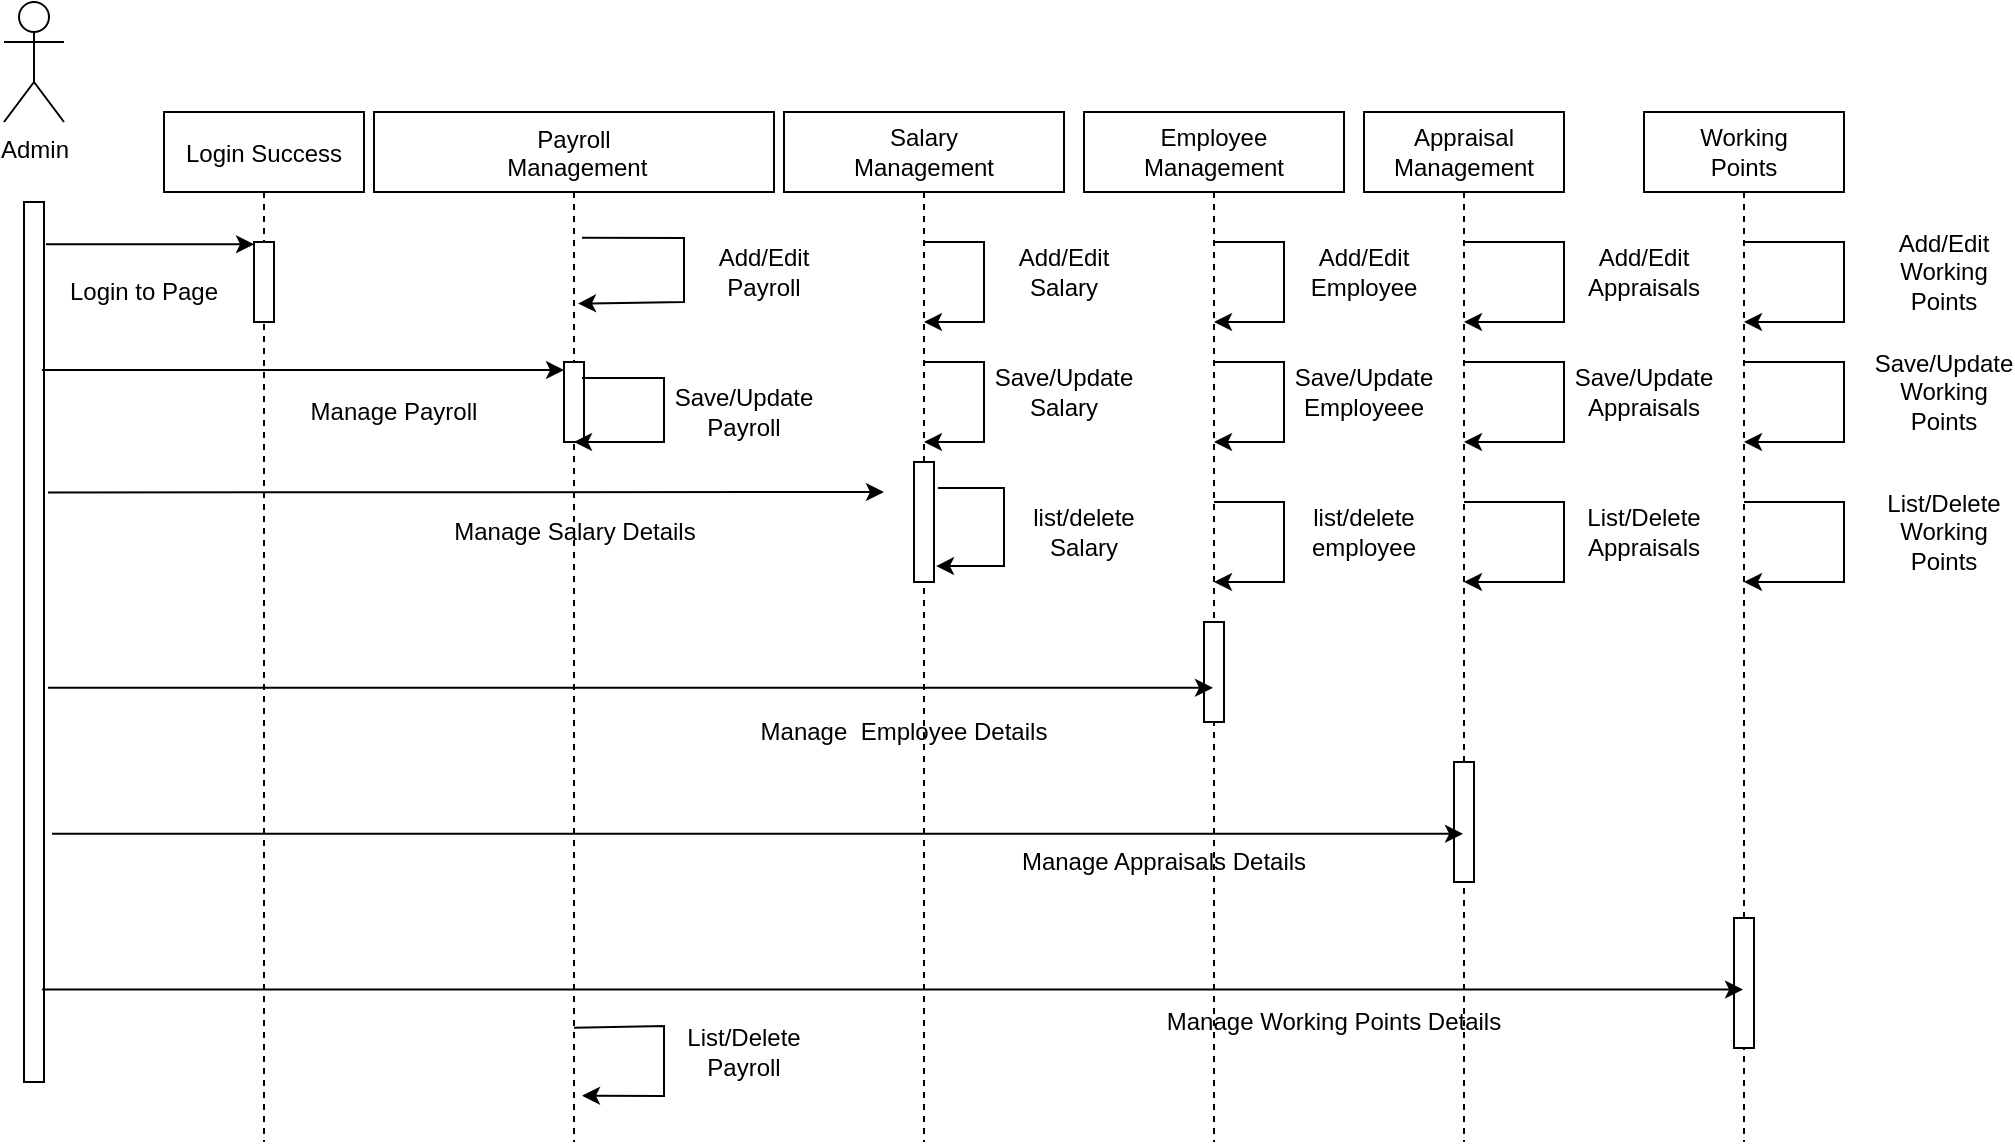 <mxfile version="16.5.1" type="device"><diagram id="kgpKYQtTHZ0yAKxKKP6v" name="Page-1"><mxGraphModel dx="1112" dy="545" grid="1" gridSize="10" guides="1" tooltips="1" connect="1" arrows="1" fold="1" page="1" pageScale="1" pageWidth="850" pageHeight="1100" math="0" shadow="0"><root><mxCell id="0"/><mxCell id="1" parent="0"/><mxCell id="3nuBFxr9cyL0pnOWT2aG-1" value="Login Success" style="shape=umlLifeline;perimeter=lifelinePerimeter;container=1;collapsible=0;recursiveResize=0;rounded=0;shadow=0;strokeWidth=1;" parent="1" vertex="1"><mxGeometry x="120" y="115" width="100" height="515" as="geometry"/></mxCell><mxCell id="3nuBFxr9cyL0pnOWT2aG-4" value="" style="points=[];perimeter=orthogonalPerimeter;rounded=0;shadow=0;strokeWidth=1;" parent="3nuBFxr9cyL0pnOWT2aG-1" vertex="1"><mxGeometry x="45" y="65" width="10" height="40" as="geometry"/></mxCell><mxCell id="3nuBFxr9cyL0pnOWT2aG-5" value="Payroll&#10; Management" style="shape=umlLifeline;perimeter=lifelinePerimeter;container=1;collapsible=0;recursiveResize=0;rounded=0;shadow=0;strokeWidth=1;" parent="1" vertex="1"><mxGeometry x="225" y="115" width="200" height="515" as="geometry"/></mxCell><mxCell id="3nuBFxr9cyL0pnOWT2aG-6" value="" style="points=[];perimeter=orthogonalPerimeter;rounded=0;shadow=0;strokeWidth=1;" parent="3nuBFxr9cyL0pnOWT2aG-5" vertex="1"><mxGeometry x="95" y="125" width="10" height="40" as="geometry"/></mxCell><mxCell id="ULgTwhw3KAihAZdN9UKL-69" value="Manage Salary Details" style="text;html=1;strokeColor=none;fillColor=none;align=center;verticalAlign=middle;whiteSpace=wrap;rounded=0;" parent="3nuBFxr9cyL0pnOWT2aG-5" vertex="1"><mxGeometry x="27.5" y="195" width="145" height="30" as="geometry"/></mxCell><mxCell id="ULgTwhw3KAihAZdN9UKL-64" value="&lt;div&gt;Save/Update&lt;/div&gt;&lt;div&gt;Payroll&lt;br&gt;&lt;/div&gt;" style="text;html=1;strokeColor=none;fillColor=none;align=center;verticalAlign=middle;whiteSpace=wrap;rounded=0;" parent="3nuBFxr9cyL0pnOWT2aG-5" vertex="1"><mxGeometry x="155" y="135" width="60" height="30" as="geometry"/></mxCell><mxCell id="lInMGOrmFRKtFgVfDR2u-1" value="" style="endArrow=classic;html=1;rounded=0;exitX=0.9;exitY=0.2;exitDx=0;exitDy=0;exitPerimeter=0;" edge="1" parent="3nuBFxr9cyL0pnOWT2aG-5" source="3nuBFxr9cyL0pnOWT2aG-6" target="3nuBFxr9cyL0pnOWT2aG-5"><mxGeometry width="50" height="50" relative="1" as="geometry"><mxPoint x="170" y="145" as="sourcePoint"/><mxPoint x="220" y="95" as="targetPoint"/><Array as="points"><mxPoint x="145" y="133"/><mxPoint x="145" y="165"/></Array></mxGeometry></mxCell><mxCell id="ULgTwhw3KAihAZdN9UKL-1" value="Admin" style="shape=umlActor;verticalLabelPosition=bottom;verticalAlign=top;html=1;" parent="1" vertex="1"><mxGeometry x="40" y="60" width="30" height="60" as="geometry"/></mxCell><mxCell id="3nuBFxr9cyL0pnOWT2aG-2" value="" style="points=[];perimeter=orthogonalPerimeter;rounded=0;shadow=0;strokeWidth=1;" parent="1" vertex="1"><mxGeometry x="50" y="160" width="10" height="440" as="geometry"/></mxCell><mxCell id="ULgTwhw3KAihAZdN9UKL-9" value="&lt;div&gt;Salary&lt;/div&gt;&lt;div&gt;Management&lt;br&gt;&lt;/div&gt;" style="shape=umlLifeline;perimeter=lifelinePerimeter;whiteSpace=wrap;html=1;container=1;collapsible=0;recursiveResize=0;outlineConnect=0;" parent="1" vertex="1"><mxGeometry x="430" y="115" width="140" height="515" as="geometry"/></mxCell><mxCell id="ULgTwhw3KAihAZdN9UKL-18" value="" style="html=1;points=[];perimeter=orthogonalPerimeter;" parent="ULgTwhw3KAihAZdN9UKL-9" vertex="1"><mxGeometry x="65" y="175" width="10" height="60" as="geometry"/></mxCell><mxCell id="ULgTwhw3KAihAZdN9UKL-36" value="" style="endArrow=classic;html=1;rounded=0;entryX=1.1;entryY=0.867;entryDx=0;entryDy=0;entryPerimeter=0;exitX=1.2;exitY=0.217;exitDx=0;exitDy=0;exitPerimeter=0;" parent="ULgTwhw3KAihAZdN9UKL-9" source="ULgTwhw3KAihAZdN9UKL-18" target="ULgTwhw3KAihAZdN9UKL-18" edge="1"><mxGeometry width="50" height="50" relative="1" as="geometry"><mxPoint x="60" y="185" as="sourcePoint"/><mxPoint x="60" y="225" as="targetPoint"/><Array as="points"><mxPoint x="110" y="188"/><mxPoint x="110" y="227"/></Array></mxGeometry></mxCell><mxCell id="ULgTwhw3KAihAZdN9UKL-71" value="&lt;div&gt;Manage&amp;nbsp; Employee Details&lt;br&gt;&lt;/div&gt;" style="text;html=1;strokeColor=none;fillColor=none;align=center;verticalAlign=middle;whiteSpace=wrap;rounded=0;" parent="ULgTwhw3KAihAZdN9UKL-9" vertex="1"><mxGeometry x="-20" y="295" width="160" height="30" as="geometry"/></mxCell><mxCell id="ULgTwhw3KAihAZdN9UKL-10" value="&lt;div&gt;Employee&lt;/div&gt;&lt;div&gt;Management&lt;br&gt;&lt;/div&gt;" style="shape=umlLifeline;perimeter=lifelinePerimeter;whiteSpace=wrap;html=1;container=1;collapsible=0;recursiveResize=0;outlineConnect=0;" parent="1" vertex="1"><mxGeometry x="580" y="115" width="130" height="515" as="geometry"/></mxCell><mxCell id="ULgTwhw3KAihAZdN9UKL-11" value="" style="html=1;points=[];perimeter=orthogonalPerimeter;" parent="ULgTwhw3KAihAZdN9UKL-10" vertex="1"><mxGeometry x="60" y="255" width="10" height="50" as="geometry"/></mxCell><mxCell id="ULgTwhw3KAihAZdN9UKL-74" value="Manage Appraisals Details" style="text;html=1;strokeColor=none;fillColor=none;align=center;verticalAlign=middle;whiteSpace=wrap;rounded=0;" parent="ULgTwhw3KAihAZdN9UKL-10" vertex="1"><mxGeometry x="-50" y="355" width="180" height="40" as="geometry"/></mxCell><mxCell id="ULgTwhw3KAihAZdN9UKL-13" value="&lt;div&gt;Appraisal&lt;/div&gt;&lt;div&gt;Management&lt;br&gt;&lt;/div&gt;" style="shape=umlLifeline;perimeter=lifelinePerimeter;whiteSpace=wrap;html=1;container=1;collapsible=0;recursiveResize=0;outlineConnect=0;" parent="1" vertex="1"><mxGeometry x="720" y="115" width="100" height="515" as="geometry"/></mxCell><mxCell id="ULgTwhw3KAihAZdN9UKL-14" value="" style="html=1;points=[];perimeter=orthogonalPerimeter;" parent="ULgTwhw3KAihAZdN9UKL-13" vertex="1"><mxGeometry x="45" y="325" width="10" height="60" as="geometry"/></mxCell><mxCell id="ULgTwhw3KAihAZdN9UKL-62" value="&lt;div&gt;Save/Update&lt;/div&gt;&lt;div&gt;Employeee&lt;br&gt;&lt;/div&gt;" style="text;html=1;strokeColor=none;fillColor=none;align=center;verticalAlign=middle;whiteSpace=wrap;rounded=0;" parent="ULgTwhw3KAihAZdN9UKL-13" vertex="1"><mxGeometry x="-30" y="125" width="60" height="30" as="geometry"/></mxCell><mxCell id="ULgTwhw3KAihAZdN9UKL-15" value="&lt;div&gt;Working&lt;/div&gt;&lt;div&gt;Points&lt;br&gt;&lt;/div&gt;" style="shape=umlLifeline;perimeter=lifelinePerimeter;whiteSpace=wrap;html=1;container=1;collapsible=0;recursiveResize=0;outlineConnect=0;" parent="1" vertex="1"><mxGeometry x="860" y="115" width="100" height="515" as="geometry"/></mxCell><mxCell id="ULgTwhw3KAihAZdN9UKL-16" value="" style="html=1;points=[];perimeter=orthogonalPerimeter;" parent="ULgTwhw3KAihAZdN9UKL-15" vertex="1"><mxGeometry x="45" y="403" width="10" height="65" as="geometry"/></mxCell><mxCell id="ULgTwhw3KAihAZdN9UKL-56" value="&lt;div&gt;Add/Edit&lt;/div&gt;&lt;div&gt;Appraisals&lt;br&gt;&lt;/div&gt;" style="text;html=1;strokeColor=none;fillColor=none;align=center;verticalAlign=middle;whiteSpace=wrap;rounded=0;" parent="ULgTwhw3KAihAZdN9UKL-15" vertex="1"><mxGeometry x="-30" y="65" width="60" height="30" as="geometry"/></mxCell><mxCell id="ULgTwhw3KAihAZdN9UKL-61" value="&lt;div&gt;Save/Update&lt;br&gt;&lt;/div&gt;&lt;div&gt;Appraisals&lt;br&gt;&lt;/div&gt;" style="text;html=1;strokeColor=none;fillColor=none;align=center;verticalAlign=middle;whiteSpace=wrap;rounded=0;" parent="ULgTwhw3KAihAZdN9UKL-15" vertex="1"><mxGeometry x="-30" y="125" width="60" height="30" as="geometry"/></mxCell><mxCell id="ULgTwhw3KAihAZdN9UKL-66" value="&lt;div&gt;List/Delete&lt;/div&gt;&lt;div&gt;Appraisals&lt;br&gt;&lt;/div&gt;" style="text;html=1;strokeColor=none;fillColor=none;align=center;verticalAlign=middle;whiteSpace=wrap;rounded=0;" parent="ULgTwhw3KAihAZdN9UKL-15" vertex="1"><mxGeometry x="-30" y="195" width="60" height="30" as="geometry"/></mxCell><mxCell id="ULgTwhw3KAihAZdN9UKL-21" value="" style="endArrow=classic;html=1;rounded=0;exitX=1.1;exitY=0.048;exitDx=0;exitDy=0;exitPerimeter=0;" parent="1" source="3nuBFxr9cyL0pnOWT2aG-2" target="3nuBFxr9cyL0pnOWT2aG-4" edge="1"><mxGeometry width="50" height="50" relative="1" as="geometry"><mxPoint x="430" y="280" as="sourcePoint"/><mxPoint x="480" y="230" as="targetPoint"/></mxGeometry></mxCell><mxCell id="ULgTwhw3KAihAZdN9UKL-22" value="" style="endArrow=classic;html=1;rounded=0;exitX=1.2;exitY=0.33;exitDx=0;exitDy=0;exitPerimeter=0;" parent="1" source="3nuBFxr9cyL0pnOWT2aG-2" edge="1"><mxGeometry width="50" height="50" relative="1" as="geometry"><mxPoint x="430" y="280" as="sourcePoint"/><mxPoint x="480" y="305" as="targetPoint"/></mxGeometry></mxCell><mxCell id="ULgTwhw3KAihAZdN9UKL-23" value="" style="endArrow=classic;html=1;rounded=0;exitX=0.9;exitY=0.191;exitDx=0;exitDy=0;exitPerimeter=0;" parent="1" source="3nuBFxr9cyL0pnOWT2aG-2" target="3nuBFxr9cyL0pnOWT2aG-6" edge="1"><mxGeometry width="50" height="50" relative="1" as="geometry"><mxPoint x="430" y="280" as="sourcePoint"/><mxPoint x="310" y="244" as="targetPoint"/></mxGeometry></mxCell><mxCell id="ULgTwhw3KAihAZdN9UKL-24" value="" style="endArrow=classic;html=1;rounded=0;exitX=1.4;exitY=0.718;exitDx=0;exitDy=0;exitPerimeter=0;" parent="1" source="3nuBFxr9cyL0pnOWT2aG-2" target="ULgTwhw3KAihAZdN9UKL-13" edge="1"><mxGeometry width="50" height="50" relative="1" as="geometry"><mxPoint x="430" y="280" as="sourcePoint"/><mxPoint x="480" y="230" as="targetPoint"/></mxGeometry></mxCell><mxCell id="ULgTwhw3KAihAZdN9UKL-25" value="" style="endArrow=classic;html=1;rounded=0;exitX=1.2;exitY=0.552;exitDx=0;exitDy=0;exitPerimeter=0;" parent="1" source="3nuBFxr9cyL0pnOWT2aG-2" target="ULgTwhw3KAihAZdN9UKL-10" edge="1"><mxGeometry width="50" height="50" relative="1" as="geometry"><mxPoint x="430" y="280" as="sourcePoint"/><mxPoint x="480" y="230" as="targetPoint"/></mxGeometry></mxCell><mxCell id="ULgTwhw3KAihAZdN9UKL-26" value="" style="endArrow=classic;html=1;rounded=0;exitX=0.9;exitY=0.895;exitDx=0;exitDy=0;exitPerimeter=0;" parent="1" source="3nuBFxr9cyL0pnOWT2aG-2" target="ULgTwhw3KAihAZdN9UKL-15" edge="1"><mxGeometry width="50" height="50" relative="1" as="geometry"><mxPoint x="430" y="370" as="sourcePoint"/><mxPoint x="480" y="320" as="targetPoint"/></mxGeometry></mxCell><mxCell id="ULgTwhw3KAihAZdN9UKL-29" value="" style="endArrow=classic;html=1;rounded=0;exitX=0.52;exitY=0.122;exitDx=0;exitDy=0;exitPerimeter=0;entryX=0.51;entryY=0.186;entryDx=0;entryDy=0;entryPerimeter=0;" parent="1" source="3nuBFxr9cyL0pnOWT2aG-5" target="3nuBFxr9cyL0pnOWT2aG-5" edge="1"><mxGeometry width="50" height="50" relative="1" as="geometry"><mxPoint x="430" y="370" as="sourcePoint"/><mxPoint x="390" y="270" as="targetPoint"/><Array as="points"><mxPoint x="380" y="178"/><mxPoint x="380" y="210"/></Array></mxGeometry></mxCell><mxCell id="ULgTwhw3KAihAZdN9UKL-33" value="" style="endArrow=classic;html=1;rounded=0;" parent="1" source="ULgTwhw3KAihAZdN9UKL-9" target="ULgTwhw3KAihAZdN9UKL-9" edge="1"><mxGeometry width="50" height="50" relative="1" as="geometry"><mxPoint x="510" y="210" as="sourcePoint"/><mxPoint x="540" y="330" as="targetPoint"/><Array as="points"><mxPoint x="530" y="180"/><mxPoint x="530" y="220"/></Array></mxGeometry></mxCell><mxCell id="ULgTwhw3KAihAZdN9UKL-35" value="" style="endArrow=classic;html=1;rounded=0;" parent="1" source="ULgTwhw3KAihAZdN9UKL-9" target="ULgTwhw3KAihAZdN9UKL-9" edge="1"><mxGeometry width="50" height="50" relative="1" as="geometry"><mxPoint x="520" y="260" as="sourcePoint"/><mxPoint x="550" y="280" as="targetPoint"/><Array as="points"><mxPoint x="530" y="240"/><mxPoint x="530" y="280"/></Array></mxGeometry></mxCell><mxCell id="ULgTwhw3KAihAZdN9UKL-37" value="" style="endArrow=classic;html=1;rounded=0;" parent="1" source="ULgTwhw3KAihAZdN9UKL-13" target="ULgTwhw3KAihAZdN9UKL-13" edge="1"><mxGeometry width="50" height="50" relative="1" as="geometry"><mxPoint x="810" y="260" as="sourcePoint"/><mxPoint x="850" y="280" as="targetPoint"/><Array as="points"><mxPoint x="820" y="240"/><mxPoint x="820" y="280"/></Array></mxGeometry></mxCell><mxCell id="ULgTwhw3KAihAZdN9UKL-38" value="" style="endArrow=classic;html=1;rounded=0;" parent="1" source="ULgTwhw3KAihAZdN9UKL-13" target="ULgTwhw3KAihAZdN9UKL-13" edge="1"><mxGeometry width="50" height="50" relative="1" as="geometry"><mxPoint x="800" y="210" as="sourcePoint"/><mxPoint x="850" y="160" as="targetPoint"/><Array as="points"><mxPoint x="820" y="180"/><mxPoint x="820" y="220"/></Array></mxGeometry></mxCell><mxCell id="ULgTwhw3KAihAZdN9UKL-39" value="" style="endArrow=classic;html=1;rounded=0;" parent="1" source="ULgTwhw3KAihAZdN9UKL-10" target="ULgTwhw3KAihAZdN9UKL-10" edge="1"><mxGeometry width="50" height="50" relative="1" as="geometry"><mxPoint x="670" y="330" as="sourcePoint"/><mxPoint x="720" y="280" as="targetPoint"/><Array as="points"><mxPoint x="680" y="310"/><mxPoint x="680" y="350"/></Array></mxGeometry></mxCell><mxCell id="ULgTwhw3KAihAZdN9UKL-40" value="" style="endArrow=classic;html=1;rounded=0;" parent="1" source="ULgTwhw3KAihAZdN9UKL-10" target="ULgTwhw3KAihAZdN9UKL-10" edge="1"><mxGeometry width="50" height="50" relative="1" as="geometry"><mxPoint x="680" y="270" as="sourcePoint"/><mxPoint x="730" y="220" as="targetPoint"/><Array as="points"><mxPoint x="680" y="240"/><mxPoint x="680" y="280"/></Array></mxGeometry></mxCell><mxCell id="ULgTwhw3KAihAZdN9UKL-42" value="" style="endArrow=classic;html=1;rounded=0;" parent="1" source="ULgTwhw3KAihAZdN9UKL-10" target="ULgTwhw3KAihAZdN9UKL-10" edge="1"><mxGeometry width="50" height="50" relative="1" as="geometry"><mxPoint x="660" y="210" as="sourcePoint"/><mxPoint x="690" y="180" as="targetPoint"/><Array as="points"><mxPoint x="680" y="180"/><mxPoint x="680" y="220"/></Array></mxGeometry></mxCell><mxCell id="ULgTwhw3KAihAZdN9UKL-44" value="" style="endArrow=classic;html=1;rounded=0;" parent="1" source="ULgTwhw3KAihAZdN9UKL-13" target="ULgTwhw3KAihAZdN9UKL-13" edge="1"><mxGeometry width="50" height="50" relative="1" as="geometry"><mxPoint x="820" y="330" as="sourcePoint"/><mxPoint x="870" y="280" as="targetPoint"/><Array as="points"><mxPoint x="820" y="310"/><mxPoint x="820" y="350"/></Array></mxGeometry></mxCell><mxCell id="ULgTwhw3KAihAZdN9UKL-45" value="" style="endArrow=classic;html=1;rounded=0;" parent="1" source="ULgTwhw3KAihAZdN9UKL-15" target="ULgTwhw3KAihAZdN9UKL-15" edge="1"><mxGeometry width="50" height="50" relative="1" as="geometry"><mxPoint x="940" y="290" as="sourcePoint"/><mxPoint x="990" y="240" as="targetPoint"/><Array as="points"><mxPoint x="960" y="240"/><mxPoint x="960" y="280"/></Array></mxGeometry></mxCell><mxCell id="ULgTwhw3KAihAZdN9UKL-47" value="" style="endArrow=classic;html=1;rounded=0;" parent="1" source="ULgTwhw3KAihAZdN9UKL-15" target="ULgTwhw3KAihAZdN9UKL-15" edge="1"><mxGeometry width="50" height="50" relative="1" as="geometry"><mxPoint x="950" y="210" as="sourcePoint"/><mxPoint x="970" y="220" as="targetPoint"/><Array as="points"><mxPoint x="960" y="180"/><mxPoint x="960" y="220"/></Array></mxGeometry></mxCell><mxCell id="ULgTwhw3KAihAZdN9UKL-48" value="" style="endArrow=classic;html=1;rounded=0;" parent="1" source="ULgTwhw3KAihAZdN9UKL-15" target="ULgTwhw3KAihAZdN9UKL-15" edge="1"><mxGeometry width="50" height="50" relative="1" as="geometry"><mxPoint x="930" y="340" as="sourcePoint"/><mxPoint x="980" y="290" as="targetPoint"/><Array as="points"><mxPoint x="960" y="310"/><mxPoint x="960" y="350"/></Array></mxGeometry></mxCell><mxCell id="ULgTwhw3KAihAZdN9UKL-49" value="" style="endArrow=classic;html=1;rounded=0;exitX=0.5;exitY=0.889;exitDx=0;exitDy=0;exitPerimeter=0;entryX=0.52;entryY=0.955;entryDx=0;entryDy=0;entryPerimeter=0;" parent="1" source="3nuBFxr9cyL0pnOWT2aG-5" target="3nuBFxr9cyL0pnOWT2aG-5" edge="1"><mxGeometry width="50" height="50" relative="1" as="geometry"><mxPoint x="430" y="580" as="sourcePoint"/><mxPoint x="400" y="600" as="targetPoint"/><Array as="points"><mxPoint x="370" y="572"/><mxPoint x="370" y="607"/></Array></mxGeometry></mxCell><mxCell id="ULgTwhw3KAihAZdN9UKL-51" value="Login to Page" style="text;html=1;strokeColor=none;fillColor=none;align=center;verticalAlign=middle;whiteSpace=wrap;rounded=0;" parent="1" vertex="1"><mxGeometry x="70" y="190" width="80" height="30" as="geometry"/></mxCell><mxCell id="ULgTwhw3KAihAZdN9UKL-55" value="&lt;div&gt;Add/Edit&lt;/div&gt;&lt;div&gt;Working Points&lt;/div&gt;" style="text;html=1;strokeColor=none;fillColor=none;align=center;verticalAlign=middle;whiteSpace=wrap;rounded=0;" parent="1" vertex="1"><mxGeometry x="980" y="180" width="60" height="30" as="geometry"/></mxCell><mxCell id="ULgTwhw3KAihAZdN9UKL-57" value="&lt;div&gt;Add/Edit&lt;/div&gt;&lt;div&gt;Employee&lt;br&gt;&lt;/div&gt;" style="text;html=1;strokeColor=none;fillColor=none;align=center;verticalAlign=middle;whiteSpace=wrap;rounded=0;" parent="1" vertex="1"><mxGeometry x="690" y="180" width="60" height="30" as="geometry"/></mxCell><mxCell id="ULgTwhw3KAihAZdN9UKL-58" value="&lt;div&gt;Add/Edit&lt;/div&gt;&lt;div&gt;Salary&lt;br&gt;&lt;/div&gt;" style="text;html=1;strokeColor=none;fillColor=none;align=center;verticalAlign=middle;whiteSpace=wrap;rounded=0;" parent="1" vertex="1"><mxGeometry x="540" y="180" width="60" height="30" as="geometry"/></mxCell><mxCell id="ULgTwhw3KAihAZdN9UKL-59" value="&lt;div&gt;Add/Edit&lt;/div&gt;&lt;div&gt;Payroll&lt;br&gt;&lt;/div&gt;" style="text;html=1;strokeColor=none;fillColor=none;align=center;verticalAlign=middle;whiteSpace=wrap;rounded=0;" parent="1" vertex="1"><mxGeometry x="390" y="180" width="60" height="30" as="geometry"/></mxCell><mxCell id="ULgTwhw3KAihAZdN9UKL-60" value="&lt;div&gt;Save/Update&lt;/div&gt;&lt;div&gt;Working Points&lt;br&gt;&lt;/div&gt;" style="text;html=1;strokeColor=none;fillColor=none;align=center;verticalAlign=middle;whiteSpace=wrap;rounded=0;" parent="1" vertex="1"><mxGeometry x="980" y="240" width="60" height="30" as="geometry"/></mxCell><mxCell id="ULgTwhw3KAihAZdN9UKL-63" value="&lt;div&gt;Save/Update&lt;/div&gt;&lt;div&gt;Salary&lt;br&gt;&lt;/div&gt;" style="text;html=1;strokeColor=none;fillColor=none;align=center;verticalAlign=middle;whiteSpace=wrap;rounded=0;" parent="1" vertex="1"><mxGeometry x="540" y="240" width="60" height="30" as="geometry"/></mxCell><mxCell id="ULgTwhw3KAihAZdN9UKL-65" value="Manage Payroll" style="text;html=1;strokeColor=none;fillColor=none;align=center;verticalAlign=middle;whiteSpace=wrap;rounded=0;" parent="1" vertex="1"><mxGeometry x="190" y="250" width="90" height="30" as="geometry"/></mxCell><mxCell id="ULgTwhw3KAihAZdN9UKL-67" value="&lt;div&gt;list/delete&lt;/div&gt;&lt;div&gt;employee&lt;br&gt;&lt;/div&gt;" style="text;html=1;strokeColor=none;fillColor=none;align=center;verticalAlign=middle;whiteSpace=wrap;rounded=0;" parent="1" vertex="1"><mxGeometry x="690" y="310" width="60" height="30" as="geometry"/></mxCell><mxCell id="ULgTwhw3KAihAZdN9UKL-68" value="&lt;div&gt;list/delete&lt;/div&gt;&lt;div&gt;Salary&lt;br&gt;&lt;/div&gt;" style="text;html=1;strokeColor=none;fillColor=none;align=center;verticalAlign=middle;whiteSpace=wrap;rounded=0;" parent="1" vertex="1"><mxGeometry x="550" y="310" width="60" height="30" as="geometry"/></mxCell><mxCell id="ULgTwhw3KAihAZdN9UKL-70" value="&lt;div&gt;List/Delete&lt;/div&gt;&lt;div&gt;Working Points&lt;br&gt;&lt;/div&gt;" style="text;html=1;strokeColor=none;fillColor=none;align=center;verticalAlign=middle;whiteSpace=wrap;rounded=0;" parent="1" vertex="1"><mxGeometry x="980" y="310" width="60" height="30" as="geometry"/></mxCell><mxCell id="ULgTwhw3KAihAZdN9UKL-72" value="&lt;div&gt;List/Delete&lt;/div&gt;&lt;div&gt;Payroll&lt;br&gt;&lt;/div&gt;" style="text;html=1;strokeColor=none;fillColor=none;align=center;verticalAlign=middle;whiteSpace=wrap;rounded=0;" parent="1" vertex="1"><mxGeometry x="380" y="570" width="60" height="30" as="geometry"/></mxCell><mxCell id="ULgTwhw3KAihAZdN9UKL-73" value="&lt;div&gt;Manage Working Points Details&lt;br&gt;&lt;/div&gt;" style="text;html=1;strokeColor=none;fillColor=none;align=center;verticalAlign=middle;whiteSpace=wrap;rounded=0;" parent="1" vertex="1"><mxGeometry x="550" y="550" width="310" height="40" as="geometry"/></mxCell></root></mxGraphModel></diagram></mxfile>